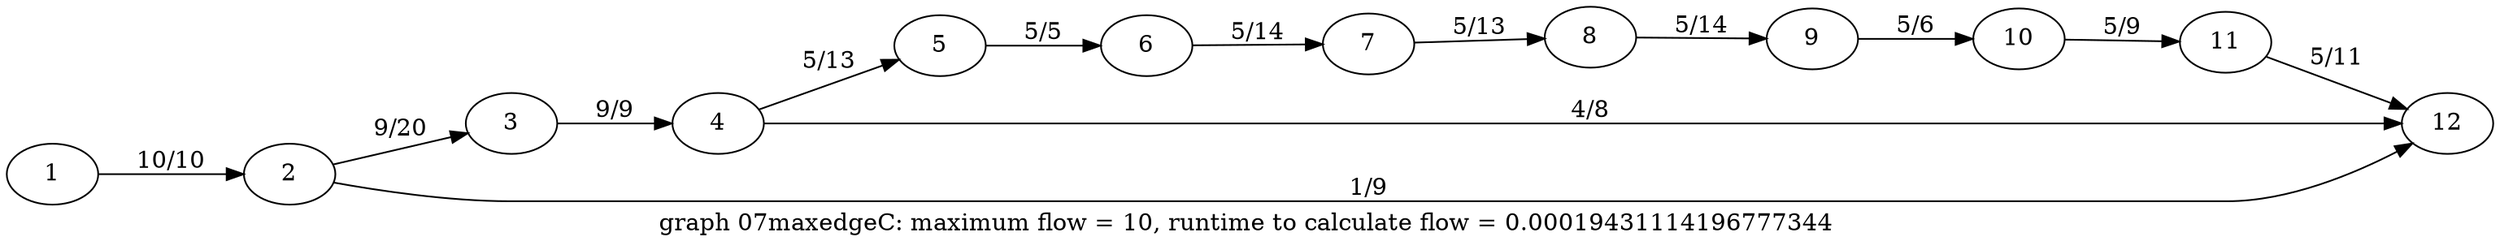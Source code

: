 digraph g{

rankdir = LR

1 -> 2 [label = " 10/10 "];
2 -> 3 [label = " 9/20 "];
3 -> 4 [label = " 9/9 "];
4 -> 5 [label = " 5/13 "];
5 -> 6 [label = " 5/5 "];
6 -> 7 [label = " 5/14 "];
7 -> 8 [label = " 5/13 "];
8 -> 9 [label = " 5/14 "];
9 -> 10 [label = " 5/6 "];
10 -> 11 [label = " 5/9 "];
11 -> 12 [label = " 5/11 "];
2 -> 12 [label = " 1/9 "];
4 -> 12 [label = " 4/8 "];

label = "graph 07maxedgeC: maximum flow = 10, runtime to calculate flow = 0.00019431114196777344 "
}